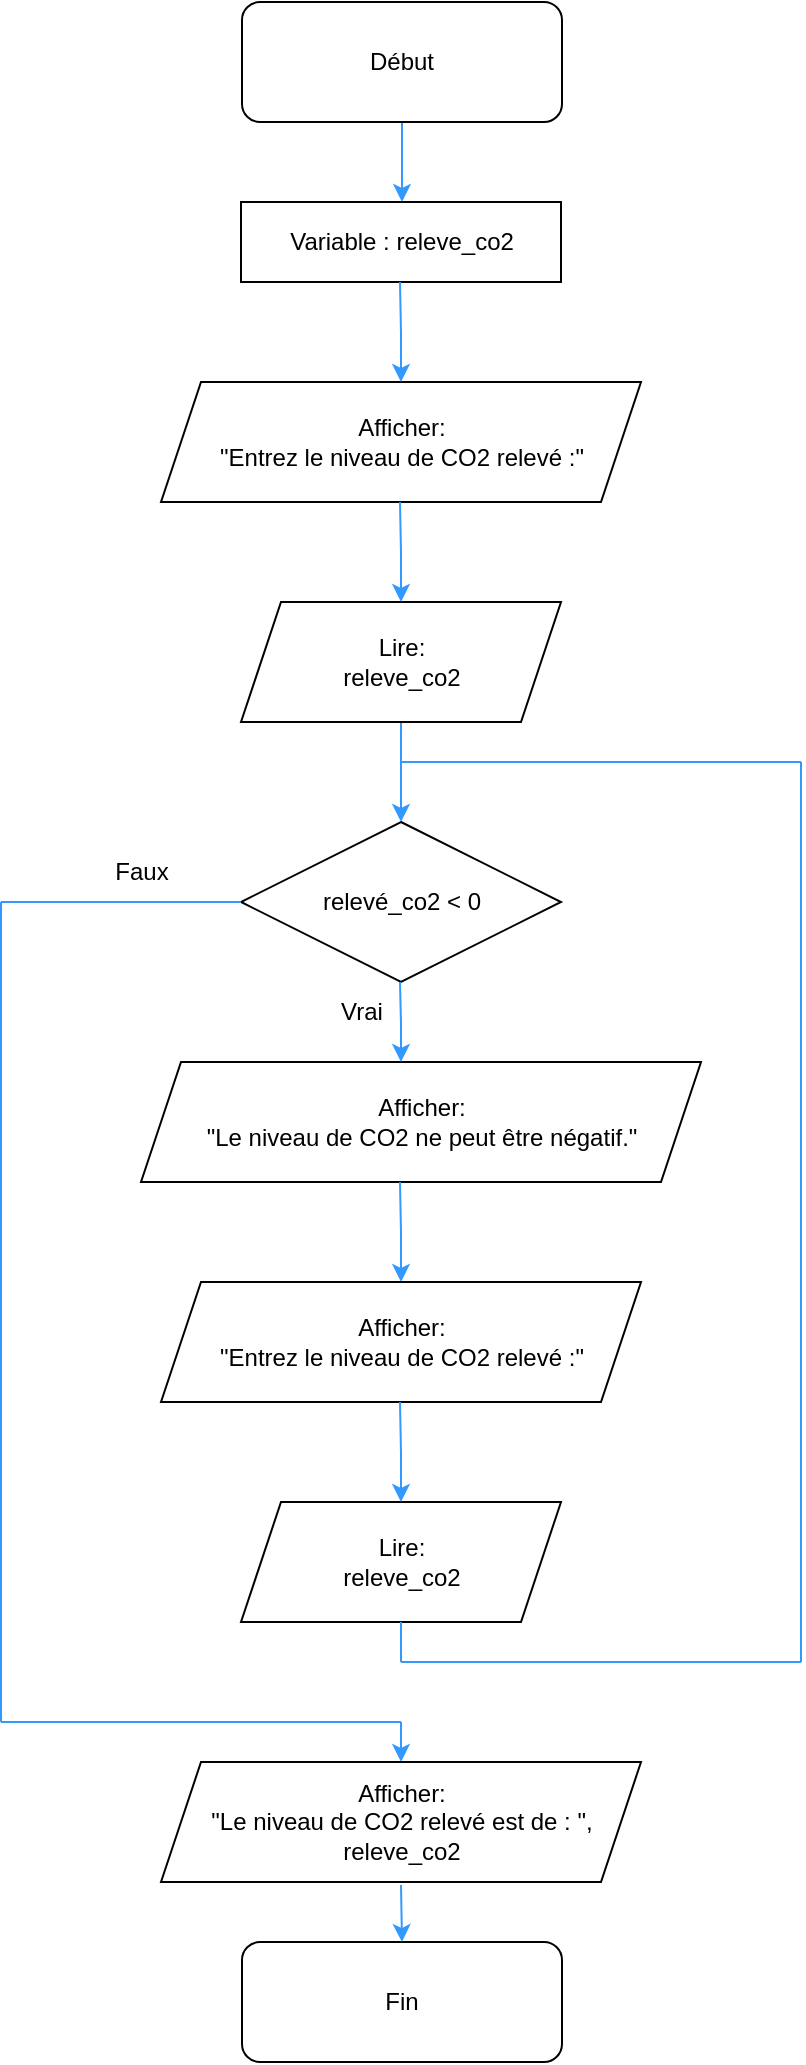<mxfile version="24.6.4" type="device">
  <diagram name="Page-1" id="5byGUTUVIz_IRTox0aHY">
    <mxGraphModel dx="2074" dy="1146" grid="1" gridSize="10" guides="1" tooltips="1" connect="1" arrows="1" fold="1" page="1" pageScale="1" pageWidth="827" pageHeight="1169" math="0" shadow="0">
      <root>
        <mxCell id="0" />
        <mxCell id="1" parent="0" />
        <mxCell id="LaJSsNVLjWSMgbOLAEa9-5" value="" style="edgeStyle=orthogonalEdgeStyle;rounded=0;orthogonalLoop=1;jettySize=auto;html=1;strokeColor=#3399FF;" parent="1" source="LaJSsNVLjWSMgbOLAEa9-1" edge="1">
          <mxGeometry relative="1" as="geometry">
            <mxPoint x="400" y="180" as="targetPoint" />
          </mxGeometry>
        </mxCell>
        <mxCell id="LaJSsNVLjWSMgbOLAEa9-1" value="Début" style="rounded=1;whiteSpace=wrap;html=1;" parent="1" vertex="1">
          <mxGeometry x="320" y="80" width="160" height="60" as="geometry" />
        </mxCell>
        <mxCell id="LaJSsNVLjWSMgbOLAEa9-4" value="Variable : releve_co2" style="rounded=0;whiteSpace=wrap;html=1;" parent="1" vertex="1">
          <mxGeometry x="319.5" y="180" width="160" height="40" as="geometry" />
        </mxCell>
        <mxCell id="LaJSsNVLjWSMgbOLAEa9-9" value="" style="edgeStyle=orthogonalEdgeStyle;rounded=0;orthogonalLoop=1;jettySize=auto;html=1;strokeColor=#3399FF;" parent="1" source="LaJSsNVLjWSMgbOLAEa9-6" target="LaJSsNVLjWSMgbOLAEa9-8" edge="1">
          <mxGeometry relative="1" as="geometry" />
        </mxCell>
        <mxCell id="LaJSsNVLjWSMgbOLAEa9-6" value="Lire:&lt;div&gt;releve_co2&lt;br&gt;&lt;/div&gt;" style="shape=parallelogram;perimeter=parallelogramPerimeter;whiteSpace=wrap;html=1;fixedSize=1;" parent="1" vertex="1">
          <mxGeometry x="319.5" y="380" width="160" height="60" as="geometry" />
        </mxCell>
        <mxCell id="LaJSsNVLjWSMgbOLAEa9-8" value="relevé_co2 &amp;lt; 0" style="rhombus;whiteSpace=wrap;html=1;" parent="1" vertex="1">
          <mxGeometry x="319.5" y="490" width="160" height="80" as="geometry" />
        </mxCell>
        <mxCell id="LaJSsNVLjWSMgbOLAEa9-10" value="Afficher:&lt;div&gt;&quot;Le niveau de CO2 ne peut être négatif.&quot;&lt;/div&gt;" style="shape=parallelogram;perimeter=parallelogramPerimeter;whiteSpace=wrap;html=1;fixedSize=1;" parent="1" vertex="1">
          <mxGeometry x="269.5" y="610" width="280" height="60" as="geometry" />
        </mxCell>
        <mxCell id="liuQIJpID7RmJH7KKy_5-1" value="Afficher:&lt;div&gt;&quot;Entrez le niveau de CO2 relevé :&quot;&lt;/div&gt;" style="shape=parallelogram;perimeter=parallelogramPerimeter;whiteSpace=wrap;html=1;fixedSize=1;" vertex="1" parent="1">
          <mxGeometry x="279.5" y="270" width="240" height="60" as="geometry" />
        </mxCell>
        <mxCell id="liuQIJpID7RmJH7KKy_5-3" value="" style="edgeStyle=orthogonalEdgeStyle;rounded=0;orthogonalLoop=1;jettySize=auto;html=1;strokeColor=#3399FF;" edge="1" parent="1">
          <mxGeometry relative="1" as="geometry">
            <mxPoint x="399" y="220" as="sourcePoint" />
            <mxPoint x="399.5" y="270" as="targetPoint" />
          </mxGeometry>
        </mxCell>
        <mxCell id="liuQIJpID7RmJH7KKy_5-5" value="" style="edgeStyle=orthogonalEdgeStyle;rounded=0;orthogonalLoop=1;jettySize=auto;html=1;strokeColor=#3399FF;" edge="1" parent="1">
          <mxGeometry relative="1" as="geometry">
            <mxPoint x="399" y="330" as="sourcePoint" />
            <mxPoint x="399.5" y="380" as="targetPoint" />
          </mxGeometry>
        </mxCell>
        <mxCell id="liuQIJpID7RmJH7KKy_5-6" value="" style="edgeStyle=orthogonalEdgeStyle;rounded=0;orthogonalLoop=1;jettySize=auto;html=1;strokeColor=#3399FF;" edge="1" parent="1">
          <mxGeometry relative="1" as="geometry">
            <mxPoint x="399" y="570" as="sourcePoint" />
            <mxPoint x="399.5" y="610" as="targetPoint" />
          </mxGeometry>
        </mxCell>
        <mxCell id="liuQIJpID7RmJH7KKy_5-9" value="" style="edgeStyle=orthogonalEdgeStyle;rounded=0;orthogonalLoop=1;jettySize=auto;html=1;strokeColor=#3399FF;" edge="1" parent="1">
          <mxGeometry relative="1" as="geometry">
            <mxPoint x="399" y="670" as="sourcePoint" />
            <mxPoint x="399.5" y="720" as="targetPoint" />
          </mxGeometry>
        </mxCell>
        <mxCell id="liuQIJpID7RmJH7KKy_5-12" value="Lire:&lt;div&gt;releve_co2&lt;br&gt;&lt;/div&gt;" style="shape=parallelogram;perimeter=parallelogramPerimeter;whiteSpace=wrap;html=1;fixedSize=1;" vertex="1" parent="1">
          <mxGeometry x="319.5" y="830" width="160" height="60" as="geometry" />
        </mxCell>
        <mxCell id="liuQIJpID7RmJH7KKy_5-13" value="Afficher:&lt;div&gt;&quot;Entrez le niveau de CO2 relevé :&quot;&lt;/div&gt;" style="shape=parallelogram;perimeter=parallelogramPerimeter;whiteSpace=wrap;html=1;fixedSize=1;" vertex="1" parent="1">
          <mxGeometry x="279.5" y="720" width="240" height="60" as="geometry" />
        </mxCell>
        <mxCell id="liuQIJpID7RmJH7KKy_5-14" value="" style="edgeStyle=orthogonalEdgeStyle;rounded=0;orthogonalLoop=1;jettySize=auto;html=1;strokeColor=#3399FF;" edge="1" parent="1">
          <mxGeometry relative="1" as="geometry">
            <mxPoint x="399" y="780" as="sourcePoint" />
            <mxPoint x="399.5" y="830" as="targetPoint" />
          </mxGeometry>
        </mxCell>
        <mxCell id="liuQIJpID7RmJH7KKy_5-26" value="" style="endArrow=none;html=1;rounded=0;fillColor=#dae8fc;strokeColor=#3399FF;" edge="1" parent="1">
          <mxGeometry width="50" height="50" relative="1" as="geometry">
            <mxPoint x="399.5" y="460" as="sourcePoint" />
            <mxPoint x="599.5" y="460" as="targetPoint" />
          </mxGeometry>
        </mxCell>
        <mxCell id="liuQIJpID7RmJH7KKy_5-27" value="" style="endArrow=none;html=1;rounded=0;fillColor=#dae8fc;strokeColor=#3399FF;" edge="1" parent="1">
          <mxGeometry width="50" height="50" relative="1" as="geometry">
            <mxPoint x="599.5" y="910" as="sourcePoint" />
            <mxPoint x="599.5" y="460" as="targetPoint" />
          </mxGeometry>
        </mxCell>
        <mxCell id="liuQIJpID7RmJH7KKy_5-28" value="" style="endArrow=none;html=1;rounded=0;fillColor=#dae8fc;strokeColor=#3399FF;" edge="1" parent="1">
          <mxGeometry width="50" height="50" relative="1" as="geometry">
            <mxPoint x="599.5" y="910" as="sourcePoint" />
            <mxPoint x="399.5" y="910" as="targetPoint" />
          </mxGeometry>
        </mxCell>
        <mxCell id="liuQIJpID7RmJH7KKy_5-29" value="" style="endArrow=none;html=1;rounded=0;fillColor=#dae8fc;strokeColor=#3399FF;" edge="1" parent="1">
          <mxGeometry width="50" height="50" relative="1" as="geometry">
            <mxPoint x="399.5" y="910" as="sourcePoint" />
            <mxPoint x="399.5" y="890" as="targetPoint" />
          </mxGeometry>
        </mxCell>
        <mxCell id="liuQIJpID7RmJH7KKy_5-30" value="Vrai" style="text;html=1;align=center;verticalAlign=middle;whiteSpace=wrap;rounded=0;" vertex="1" parent="1">
          <mxGeometry x="349.5" y="570" width="60" height="30" as="geometry" />
        </mxCell>
        <mxCell id="liuQIJpID7RmJH7KKy_5-31" value="" style="endArrow=none;html=1;rounded=0;entryX=0;entryY=0.5;entryDx=0;entryDy=0;strokeColor=#3399FF;" edge="1" parent="1" target="LaJSsNVLjWSMgbOLAEa9-8">
          <mxGeometry width="50" height="50" relative="1" as="geometry">
            <mxPoint x="199.5" y="530" as="sourcePoint" />
            <mxPoint x="459.5" y="530" as="targetPoint" />
          </mxGeometry>
        </mxCell>
        <mxCell id="liuQIJpID7RmJH7KKy_5-32" value="" style="endArrow=none;html=1;rounded=0;strokeColor=#3399FF;" edge="1" parent="1">
          <mxGeometry width="50" height="50" relative="1" as="geometry">
            <mxPoint x="199.5" y="940" as="sourcePoint" />
            <mxPoint x="199.5" y="530" as="targetPoint" />
          </mxGeometry>
        </mxCell>
        <mxCell id="liuQIJpID7RmJH7KKy_5-33" value="" style="endArrow=none;html=1;rounded=0;strokeColor=#3399FF;" edge="1" parent="1">
          <mxGeometry width="50" height="50" relative="1" as="geometry">
            <mxPoint x="399.5" y="940" as="sourcePoint" />
            <mxPoint x="199.5" y="940" as="targetPoint" />
          </mxGeometry>
        </mxCell>
        <mxCell id="liuQIJpID7RmJH7KKy_5-35" value="" style="endArrow=classic;html=1;rounded=0;strokeColor=#3399FF;" edge="1" parent="1">
          <mxGeometry width="50" height="50" relative="1" as="geometry">
            <mxPoint x="399.5" y="940" as="sourcePoint" />
            <mxPoint x="399.5" y="960" as="targetPoint" />
          </mxGeometry>
        </mxCell>
        <mxCell id="liuQIJpID7RmJH7KKy_5-36" value="Afficher:&lt;div&gt;&quot;Le niveau de CO2 relevé est de : &quot;, releve_co2&lt;/div&gt;" style="shape=parallelogram;perimeter=parallelogramPerimeter;whiteSpace=wrap;html=1;fixedSize=1;" vertex="1" parent="1">
          <mxGeometry x="279.5" y="960" width="240" height="60" as="geometry" />
        </mxCell>
        <mxCell id="liuQIJpID7RmJH7KKy_5-37" value="Faux" style="text;html=1;align=center;verticalAlign=middle;whiteSpace=wrap;rounded=0;" vertex="1" parent="1">
          <mxGeometry x="240" y="500" width="60" height="30" as="geometry" />
        </mxCell>
        <mxCell id="liuQIJpID7RmJH7KKy_5-38" value="Fin" style="rounded=1;whiteSpace=wrap;html=1;" vertex="1" parent="1">
          <mxGeometry x="320" y="1050" width="160" height="60" as="geometry" />
        </mxCell>
        <mxCell id="liuQIJpID7RmJH7KKy_5-39" value="" style="edgeStyle=orthogonalEdgeStyle;rounded=0;orthogonalLoop=1;jettySize=auto;html=1;strokeColor=#3399FF;" edge="1" parent="1">
          <mxGeometry relative="1" as="geometry">
            <mxPoint x="399.5" y="1021.5" as="sourcePoint" />
            <mxPoint x="400" y="1050" as="targetPoint" />
          </mxGeometry>
        </mxCell>
      </root>
    </mxGraphModel>
  </diagram>
</mxfile>
